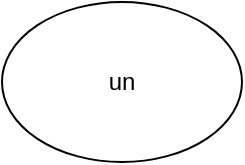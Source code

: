 <mxfile version="13.6.6" type="github">
  <diagram id="pkRGabHacolZZG_19YhH" name="Page-1">
    <mxGraphModel dx="1173" dy="517" grid="1" gridSize="10" guides="1" tooltips="1" connect="1" arrows="1" fold="1" page="1" pageScale="1" pageWidth="850" pageHeight="1100" math="0" shadow="0">
      <root>
        <mxCell id="0" />
        <mxCell id="1" parent="0" />
        <mxCell id="f5xt4VCijeW7_UZX-B6N-1" value="un" style="ellipse;whiteSpace=wrap;html=1;" parent="1" vertex="1">
          <mxGeometry x="365" width="120" height="80" as="geometry" />
        </mxCell>
      </root>
    </mxGraphModel>
  </diagram>
</mxfile>
